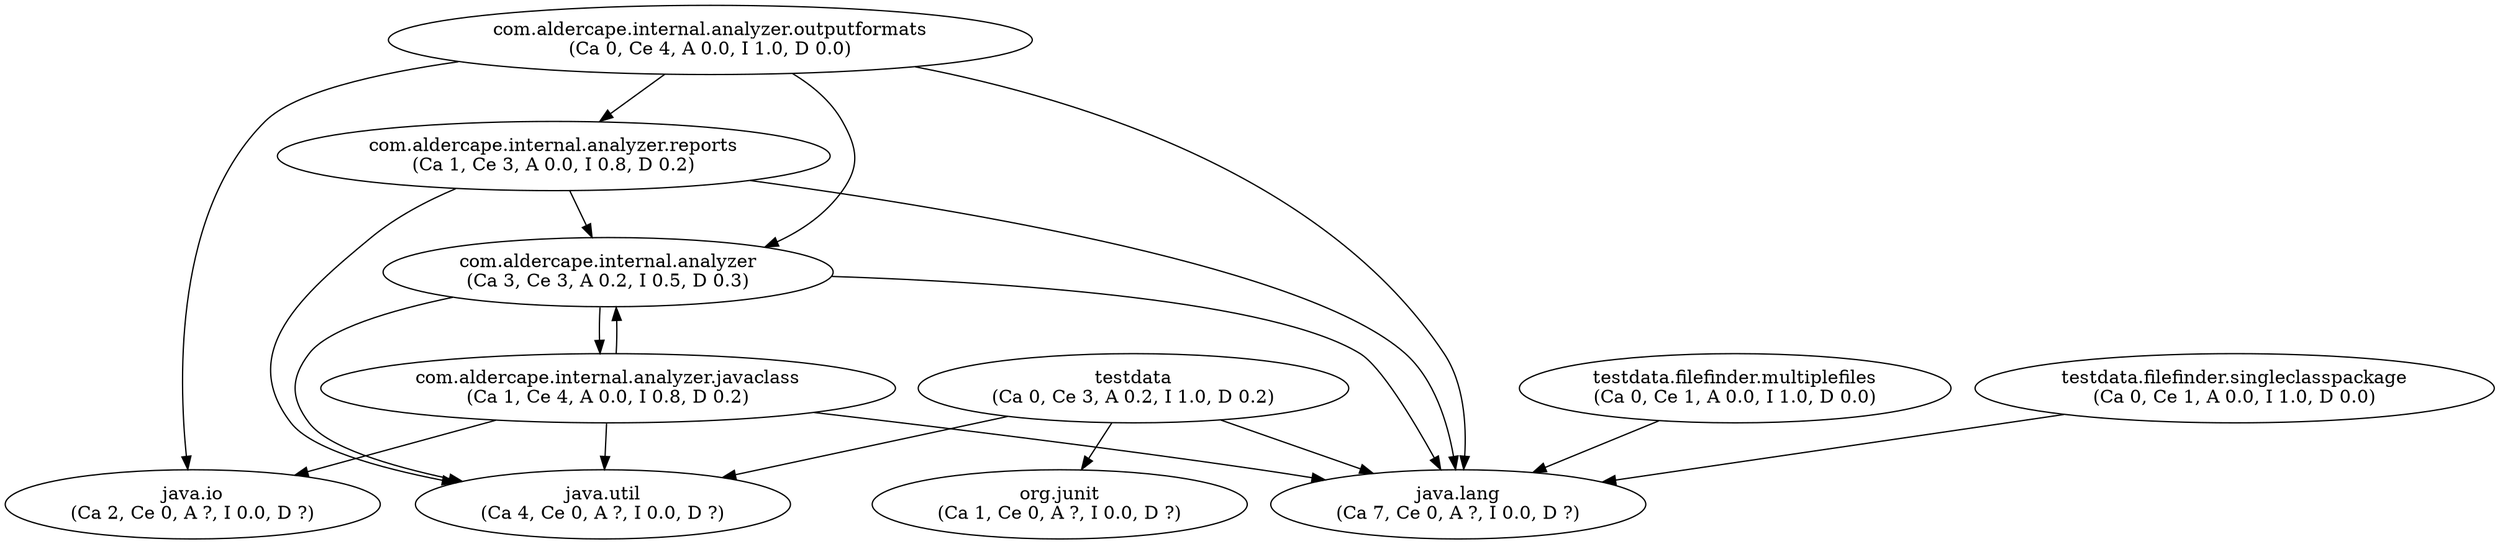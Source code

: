 digraph G {
"com.aldercape.internal.analyzer" [label="com.aldercape.internal.analyzer\n(Ca 3, Ce 3, A 0.2, I 0.5, D 0.3)"];
"com.aldercape.internal.analyzer.javaclass" [label="com.aldercape.internal.analyzer.javaclass\n(Ca 1, Ce 4, A 0.0, I 0.8, D 0.2)"];
"com.aldercape.internal.analyzer.outputformats" [label="com.aldercape.internal.analyzer.outputformats\n(Ca 0, Ce 4, A 0.0, I 1.0, D 0.0)"];
"com.aldercape.internal.analyzer.reports" [label="com.aldercape.internal.analyzer.reports\n(Ca 1, Ce 3, A 0.0, I 0.8, D 0.2)"];
"java.io" [label="java.io\n(Ca 2, Ce 0, A ?, I 0.0, D ?)"];
"java.lang" [label="java.lang\n(Ca 7, Ce 0, A ?, I 0.0, D ?)"];
"java.util" [label="java.util\n(Ca 4, Ce 0, A ?, I 0.0, D ?)"];
"org.junit" [label="org.junit\n(Ca 1, Ce 0, A ?, I 0.0, D ?)"];
"testdata" [label="testdata\n(Ca 0, Ce 3, A 0.2, I 1.0, D 0.2)"];
"testdata.filefinder.multiplefiles" [label="testdata.filefinder.multiplefiles\n(Ca 0, Ce 1, A 0.0, I 1.0, D 0.0)"];
"testdata.filefinder.singleclasspackage" [label="testdata.filefinder.singleclasspackage\n(Ca 0, Ce 1, A 0.0, I 1.0, D 0.0)"];
"com.aldercape.internal.analyzer" -> "com.aldercape.internal.analyzer.javaclass";
"com.aldercape.internal.analyzer" -> "java.lang";
"com.aldercape.internal.analyzer" -> "java.util";
"com.aldercape.internal.analyzer.javaclass" -> "com.aldercape.internal.analyzer";
"com.aldercape.internal.analyzer.javaclass" -> "java.io";
"com.aldercape.internal.analyzer.javaclass" -> "java.lang";
"com.aldercape.internal.analyzer.javaclass" -> "java.util";
"com.aldercape.internal.analyzer.outputformats" -> "com.aldercape.internal.analyzer";
"com.aldercape.internal.analyzer.outputformats" -> "com.aldercape.internal.analyzer.reports";
"com.aldercape.internal.analyzer.outputformats" -> "java.io";
"com.aldercape.internal.analyzer.outputformats" -> "java.lang";
"com.aldercape.internal.analyzer.reports" -> "com.aldercape.internal.analyzer";
"com.aldercape.internal.analyzer.reports" -> "java.lang";
"com.aldercape.internal.analyzer.reports" -> "java.util";
"testdata" -> "java.lang";
"testdata" -> "java.util";
"testdata" -> "org.junit";
"testdata.filefinder.multiplefiles" -> "java.lang";
"testdata.filefinder.singleclasspackage" -> "java.lang";
}
